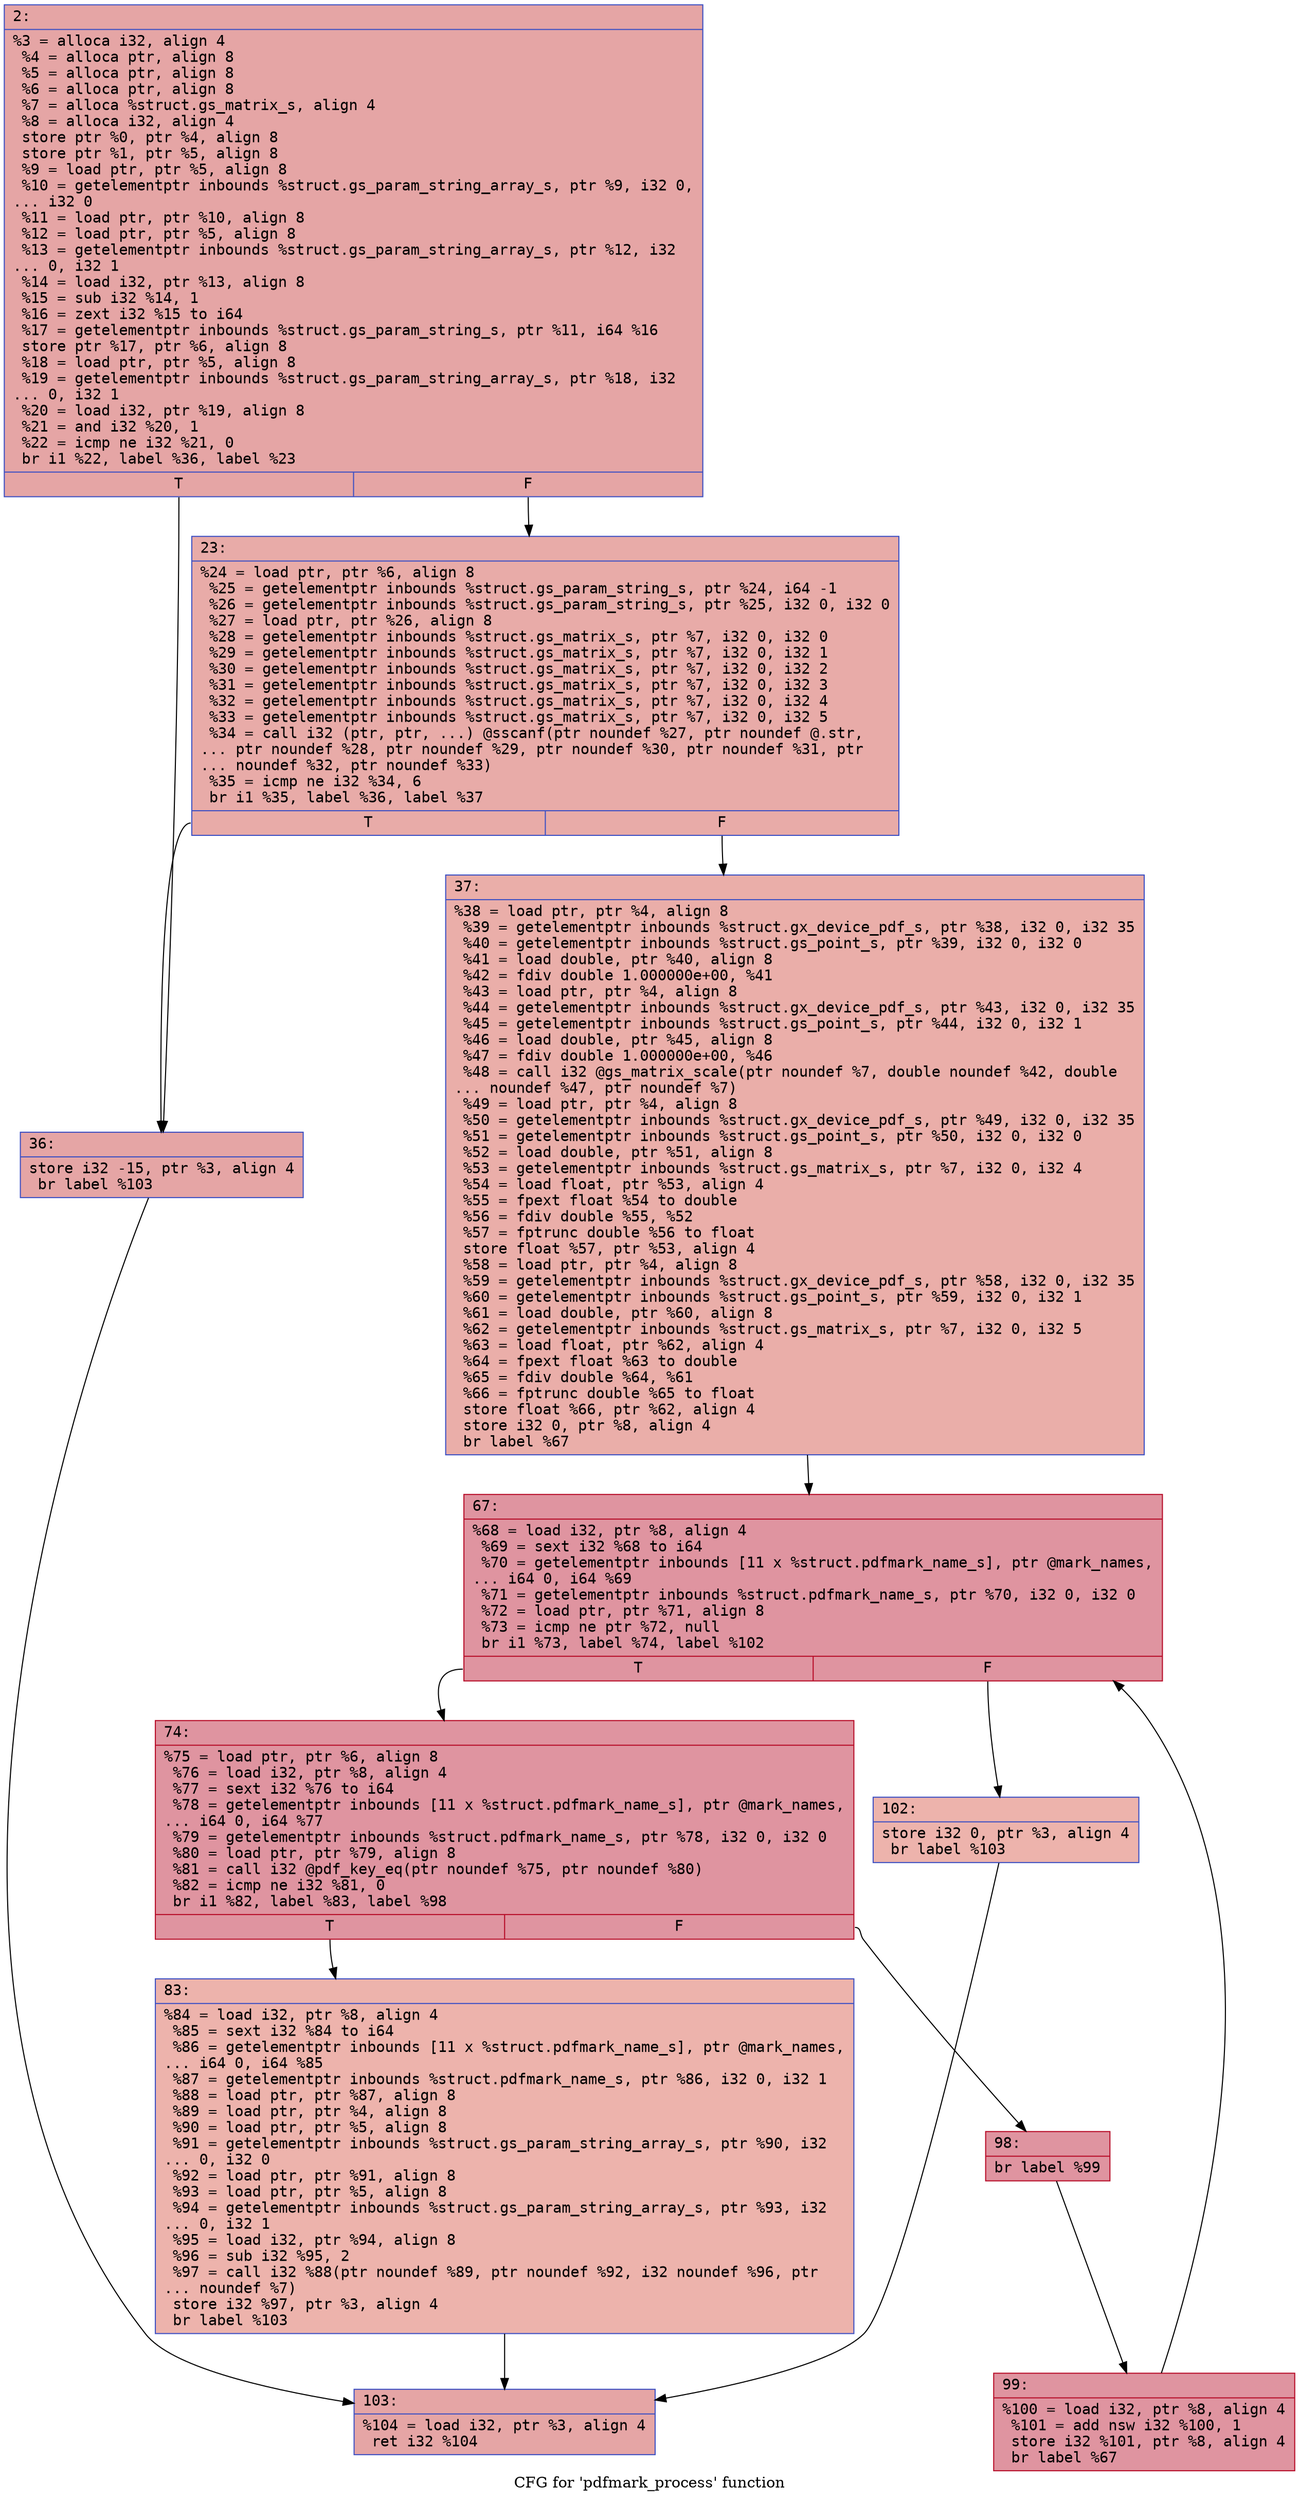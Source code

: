 digraph "CFG for 'pdfmark_process' function" {
	label="CFG for 'pdfmark_process' function";

	Node0x600000ff25d0 [shape=record,color="#3d50c3ff", style=filled, fillcolor="#c5333470" fontname="Courier",label="{2:\l|  %3 = alloca i32, align 4\l  %4 = alloca ptr, align 8\l  %5 = alloca ptr, align 8\l  %6 = alloca ptr, align 8\l  %7 = alloca %struct.gs_matrix_s, align 4\l  %8 = alloca i32, align 4\l  store ptr %0, ptr %4, align 8\l  store ptr %1, ptr %5, align 8\l  %9 = load ptr, ptr %5, align 8\l  %10 = getelementptr inbounds %struct.gs_param_string_array_s, ptr %9, i32 0,\l... i32 0\l  %11 = load ptr, ptr %10, align 8\l  %12 = load ptr, ptr %5, align 8\l  %13 = getelementptr inbounds %struct.gs_param_string_array_s, ptr %12, i32\l... 0, i32 1\l  %14 = load i32, ptr %13, align 8\l  %15 = sub i32 %14, 1\l  %16 = zext i32 %15 to i64\l  %17 = getelementptr inbounds %struct.gs_param_string_s, ptr %11, i64 %16\l  store ptr %17, ptr %6, align 8\l  %18 = load ptr, ptr %5, align 8\l  %19 = getelementptr inbounds %struct.gs_param_string_array_s, ptr %18, i32\l... 0, i32 1\l  %20 = load i32, ptr %19, align 8\l  %21 = and i32 %20, 1\l  %22 = icmp ne i32 %21, 0\l  br i1 %22, label %36, label %23\l|{<s0>T|<s1>F}}"];
	Node0x600000ff25d0:s0 -> Node0x600000ff2670[tooltip="2 -> 36\nProbability 50.00%" ];
	Node0x600000ff25d0:s1 -> Node0x600000ff2620[tooltip="2 -> 23\nProbability 50.00%" ];
	Node0x600000ff2620 [shape=record,color="#3d50c3ff", style=filled, fillcolor="#cc403a70" fontname="Courier",label="{23:\l|  %24 = load ptr, ptr %6, align 8\l  %25 = getelementptr inbounds %struct.gs_param_string_s, ptr %24, i64 -1\l  %26 = getelementptr inbounds %struct.gs_param_string_s, ptr %25, i32 0, i32 0\l  %27 = load ptr, ptr %26, align 8\l  %28 = getelementptr inbounds %struct.gs_matrix_s, ptr %7, i32 0, i32 0\l  %29 = getelementptr inbounds %struct.gs_matrix_s, ptr %7, i32 0, i32 1\l  %30 = getelementptr inbounds %struct.gs_matrix_s, ptr %7, i32 0, i32 2\l  %31 = getelementptr inbounds %struct.gs_matrix_s, ptr %7, i32 0, i32 3\l  %32 = getelementptr inbounds %struct.gs_matrix_s, ptr %7, i32 0, i32 4\l  %33 = getelementptr inbounds %struct.gs_matrix_s, ptr %7, i32 0, i32 5\l  %34 = call i32 (ptr, ptr, ...) @sscanf(ptr noundef %27, ptr noundef @.str,\l... ptr noundef %28, ptr noundef %29, ptr noundef %30, ptr noundef %31, ptr\l... noundef %32, ptr noundef %33)\l  %35 = icmp ne i32 %34, 6\l  br i1 %35, label %36, label %37\l|{<s0>T|<s1>F}}"];
	Node0x600000ff2620:s0 -> Node0x600000ff2670[tooltip="23 -> 36\nProbability 50.00%" ];
	Node0x600000ff2620:s1 -> Node0x600000ff26c0[tooltip="23 -> 37\nProbability 50.00%" ];
	Node0x600000ff2670 [shape=record,color="#3d50c3ff", style=filled, fillcolor="#c5333470" fontname="Courier",label="{36:\l|  store i32 -15, ptr %3, align 4\l  br label %103\l}"];
	Node0x600000ff2670 -> Node0x600000ff28f0[tooltip="36 -> 103\nProbability 100.00%" ];
	Node0x600000ff26c0 [shape=record,color="#3d50c3ff", style=filled, fillcolor="#d0473d70" fontname="Courier",label="{37:\l|  %38 = load ptr, ptr %4, align 8\l  %39 = getelementptr inbounds %struct.gx_device_pdf_s, ptr %38, i32 0, i32 35\l  %40 = getelementptr inbounds %struct.gs_point_s, ptr %39, i32 0, i32 0\l  %41 = load double, ptr %40, align 8\l  %42 = fdiv double 1.000000e+00, %41\l  %43 = load ptr, ptr %4, align 8\l  %44 = getelementptr inbounds %struct.gx_device_pdf_s, ptr %43, i32 0, i32 35\l  %45 = getelementptr inbounds %struct.gs_point_s, ptr %44, i32 0, i32 1\l  %46 = load double, ptr %45, align 8\l  %47 = fdiv double 1.000000e+00, %46\l  %48 = call i32 @gs_matrix_scale(ptr noundef %7, double noundef %42, double\l... noundef %47, ptr noundef %7)\l  %49 = load ptr, ptr %4, align 8\l  %50 = getelementptr inbounds %struct.gx_device_pdf_s, ptr %49, i32 0, i32 35\l  %51 = getelementptr inbounds %struct.gs_point_s, ptr %50, i32 0, i32 0\l  %52 = load double, ptr %51, align 8\l  %53 = getelementptr inbounds %struct.gs_matrix_s, ptr %7, i32 0, i32 4\l  %54 = load float, ptr %53, align 4\l  %55 = fpext float %54 to double\l  %56 = fdiv double %55, %52\l  %57 = fptrunc double %56 to float\l  store float %57, ptr %53, align 4\l  %58 = load ptr, ptr %4, align 8\l  %59 = getelementptr inbounds %struct.gx_device_pdf_s, ptr %58, i32 0, i32 35\l  %60 = getelementptr inbounds %struct.gs_point_s, ptr %59, i32 0, i32 1\l  %61 = load double, ptr %60, align 8\l  %62 = getelementptr inbounds %struct.gs_matrix_s, ptr %7, i32 0, i32 5\l  %63 = load float, ptr %62, align 4\l  %64 = fpext float %63 to double\l  %65 = fdiv double %64, %61\l  %66 = fptrunc double %65 to float\l  store float %66, ptr %62, align 4\l  store i32 0, ptr %8, align 4\l  br label %67\l}"];
	Node0x600000ff26c0 -> Node0x600000ff2710[tooltip="37 -> 67\nProbability 100.00%" ];
	Node0x600000ff2710 [shape=record,color="#b70d28ff", style=filled, fillcolor="#b70d2870" fontname="Courier",label="{67:\l|  %68 = load i32, ptr %8, align 4\l  %69 = sext i32 %68 to i64\l  %70 = getelementptr inbounds [11 x %struct.pdfmark_name_s], ptr @mark_names,\l... i64 0, i64 %69\l  %71 = getelementptr inbounds %struct.pdfmark_name_s, ptr %70, i32 0, i32 0\l  %72 = load ptr, ptr %71, align 8\l  %73 = icmp ne ptr %72, null\l  br i1 %73, label %74, label %102\l|{<s0>T|<s1>F}}"];
	Node0x600000ff2710:s0 -> Node0x600000ff2760[tooltip="67 -> 74\nProbability 96.88%" ];
	Node0x600000ff2710:s1 -> Node0x600000ff28a0[tooltip="67 -> 102\nProbability 3.12%" ];
	Node0x600000ff2760 [shape=record,color="#b70d28ff", style=filled, fillcolor="#b70d2870" fontname="Courier",label="{74:\l|  %75 = load ptr, ptr %6, align 8\l  %76 = load i32, ptr %8, align 4\l  %77 = sext i32 %76 to i64\l  %78 = getelementptr inbounds [11 x %struct.pdfmark_name_s], ptr @mark_names,\l... i64 0, i64 %77\l  %79 = getelementptr inbounds %struct.pdfmark_name_s, ptr %78, i32 0, i32 0\l  %80 = load ptr, ptr %79, align 8\l  %81 = call i32 @pdf_key_eq(ptr noundef %75, ptr noundef %80)\l  %82 = icmp ne i32 %81, 0\l  br i1 %82, label %83, label %98\l|{<s0>T|<s1>F}}"];
	Node0x600000ff2760:s0 -> Node0x600000ff27b0[tooltip="74 -> 83\nProbability 3.12%" ];
	Node0x600000ff2760:s1 -> Node0x600000ff2800[tooltip="74 -> 98\nProbability 96.88%" ];
	Node0x600000ff27b0 [shape=record,color="#3d50c3ff", style=filled, fillcolor="#d6524470" fontname="Courier",label="{83:\l|  %84 = load i32, ptr %8, align 4\l  %85 = sext i32 %84 to i64\l  %86 = getelementptr inbounds [11 x %struct.pdfmark_name_s], ptr @mark_names,\l... i64 0, i64 %85\l  %87 = getelementptr inbounds %struct.pdfmark_name_s, ptr %86, i32 0, i32 1\l  %88 = load ptr, ptr %87, align 8\l  %89 = load ptr, ptr %4, align 8\l  %90 = load ptr, ptr %5, align 8\l  %91 = getelementptr inbounds %struct.gs_param_string_array_s, ptr %90, i32\l... 0, i32 0\l  %92 = load ptr, ptr %91, align 8\l  %93 = load ptr, ptr %5, align 8\l  %94 = getelementptr inbounds %struct.gs_param_string_array_s, ptr %93, i32\l... 0, i32 1\l  %95 = load i32, ptr %94, align 8\l  %96 = sub i32 %95, 2\l  %97 = call i32 %88(ptr noundef %89, ptr noundef %92, i32 noundef %96, ptr\l... noundef %7)\l  store i32 %97, ptr %3, align 4\l  br label %103\l}"];
	Node0x600000ff27b0 -> Node0x600000ff28f0[tooltip="83 -> 103\nProbability 100.00%" ];
	Node0x600000ff2800 [shape=record,color="#b70d28ff", style=filled, fillcolor="#b70d2870" fontname="Courier",label="{98:\l|  br label %99\l}"];
	Node0x600000ff2800 -> Node0x600000ff2850[tooltip="98 -> 99\nProbability 100.00%" ];
	Node0x600000ff2850 [shape=record,color="#b70d28ff", style=filled, fillcolor="#b70d2870" fontname="Courier",label="{99:\l|  %100 = load i32, ptr %8, align 4\l  %101 = add nsw i32 %100, 1\l  store i32 %101, ptr %8, align 4\l  br label %67\l}"];
	Node0x600000ff2850 -> Node0x600000ff2710[tooltip="99 -> 67\nProbability 100.00%" ];
	Node0x600000ff28a0 [shape=record,color="#3d50c3ff", style=filled, fillcolor="#d6524470" fontname="Courier",label="{102:\l|  store i32 0, ptr %3, align 4\l  br label %103\l}"];
	Node0x600000ff28a0 -> Node0x600000ff28f0[tooltip="102 -> 103\nProbability 100.00%" ];
	Node0x600000ff28f0 [shape=record,color="#3d50c3ff", style=filled, fillcolor="#c5333470" fontname="Courier",label="{103:\l|  %104 = load i32, ptr %3, align 4\l  ret i32 %104\l}"];
}
